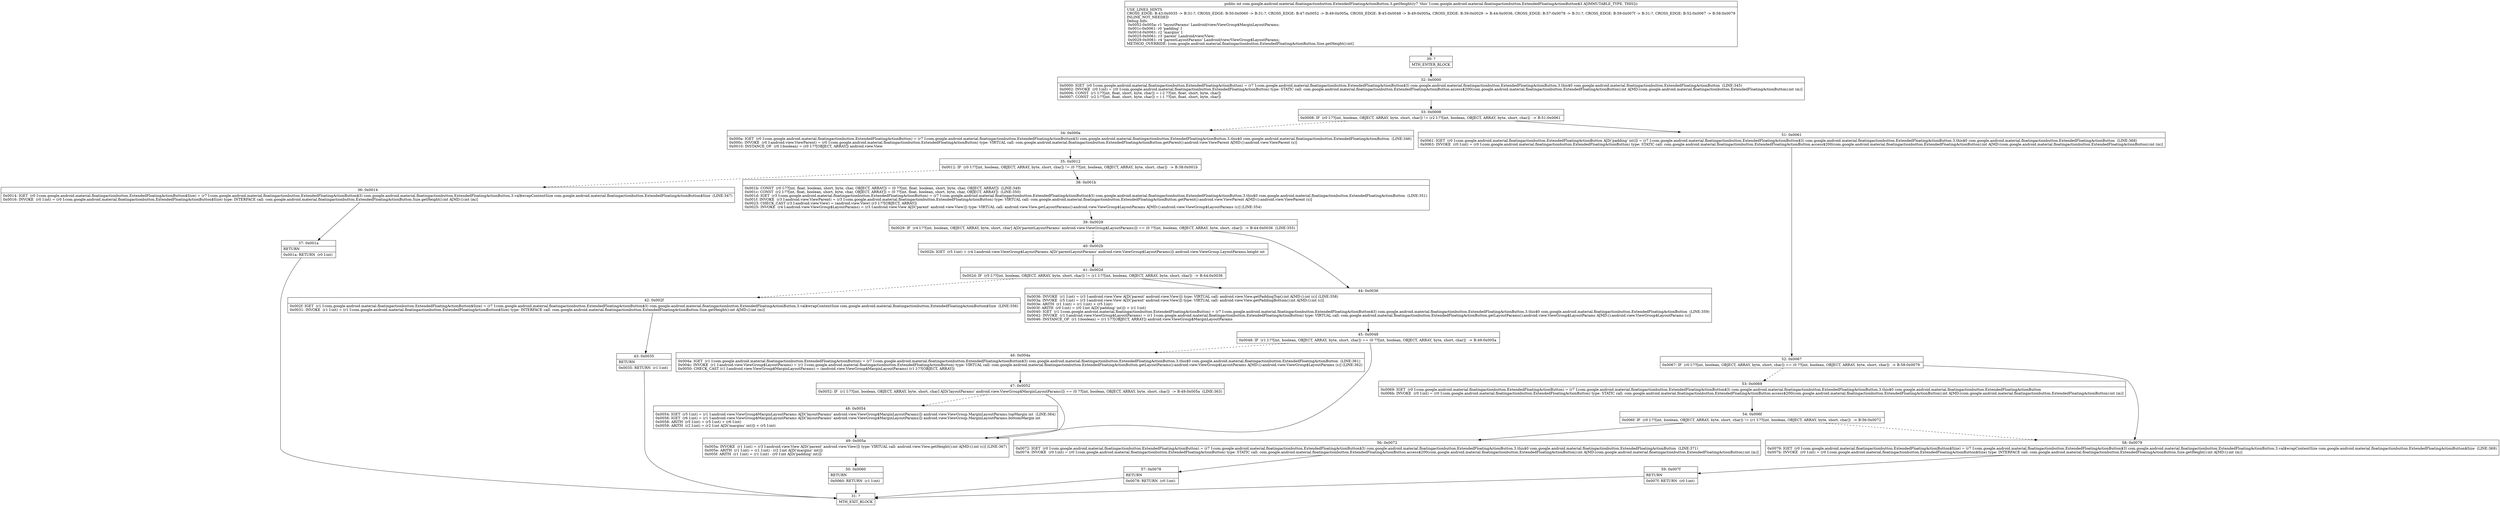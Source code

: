 digraph "CFG forcom.google.android.material.floatingactionbutton.ExtendedFloatingActionButton.3.getHeight()I" {
Node_30 [shape=record,label="{30\:\ ?|MTH_ENTER_BLOCK\l}"];
Node_32 [shape=record,label="{32\:\ 0x0000|0x0000: IGET  (r0 I:com.google.android.material.floatingactionbutton.ExtendedFloatingActionButton) = (r7 I:com.google.android.material.floatingactionbutton.ExtendedFloatingActionButton$3) com.google.android.material.floatingactionbutton.ExtendedFloatingActionButton.3.this$0 com.google.android.material.floatingactionbutton.ExtendedFloatingActionButton  (LINE:345)\l0x0002: INVOKE  (r0 I:int) = (r0 I:com.google.android.material.floatingactionbutton.ExtendedFloatingActionButton) type: STATIC call: com.google.android.material.floatingactionbutton.ExtendedFloatingActionButton.access$200(com.google.android.material.floatingactionbutton.ExtendedFloatingActionButton):int A[MD:(com.google.android.material.floatingactionbutton.ExtendedFloatingActionButton):int (m)]\l0x0006: CONST  (r1 I:??[int, float, short, byte, char]) = (\-2 ??[int, float, short, byte, char]) \l0x0007: CONST  (r2 I:??[int, float, short, byte, char]) = (\-1 ??[int, float, short, byte, char]) \l}"];
Node_33 [shape=record,label="{33\:\ 0x0008|0x0008: IF  (r0 I:??[int, boolean, OBJECT, ARRAY, byte, short, char]) != (r2 I:??[int, boolean, OBJECT, ARRAY, byte, short, char])  \-\> B:51:0x0061 \l}"];
Node_34 [shape=record,label="{34\:\ 0x000a|0x000a: IGET  (r0 I:com.google.android.material.floatingactionbutton.ExtendedFloatingActionButton) = (r7 I:com.google.android.material.floatingactionbutton.ExtendedFloatingActionButton$3) com.google.android.material.floatingactionbutton.ExtendedFloatingActionButton.3.this$0 com.google.android.material.floatingactionbutton.ExtendedFloatingActionButton  (LINE:346)\l0x000c: INVOKE  (r0 I:android.view.ViewParent) = (r0 I:com.google.android.material.floatingactionbutton.ExtendedFloatingActionButton) type: VIRTUAL call: com.google.android.material.floatingactionbutton.ExtendedFloatingActionButton.getParent():android.view.ViewParent A[MD:():android.view.ViewParent (s)]\l0x0010: INSTANCE_OF  (r0 I:boolean) = (r0 I:??[OBJECT, ARRAY]) android.view.View \l}"];
Node_35 [shape=record,label="{35\:\ 0x0012|0x0012: IF  (r0 I:??[int, boolean, OBJECT, ARRAY, byte, short, char]) != (0 ??[int, boolean, OBJECT, ARRAY, byte, short, char])  \-\> B:38:0x001b \l}"];
Node_36 [shape=record,label="{36\:\ 0x0014|0x0014: IGET  (r0 I:com.google.android.material.floatingactionbutton.ExtendedFloatingActionButton$Size) = (r7 I:com.google.android.material.floatingactionbutton.ExtendedFloatingActionButton$3) com.google.android.material.floatingactionbutton.ExtendedFloatingActionButton.3.val$wrapContentSize com.google.android.material.floatingactionbutton.ExtendedFloatingActionButton$Size  (LINE:347)\l0x0016: INVOKE  (r0 I:int) = (r0 I:com.google.android.material.floatingactionbutton.ExtendedFloatingActionButton$Size) type: INTERFACE call: com.google.android.material.floatingactionbutton.ExtendedFloatingActionButton.Size.getHeight():int A[MD:():int (m)]\l}"];
Node_37 [shape=record,label="{37\:\ 0x001a|RETURN\l|0x001a: RETURN  (r0 I:int) \l}"];
Node_31 [shape=record,label="{31\:\ ?|MTH_EXIT_BLOCK\l}"];
Node_38 [shape=record,label="{38\:\ 0x001b|0x001b: CONST  (r0 I:??[int, float, boolean, short, byte, char, OBJECT, ARRAY]) = (0 ??[int, float, boolean, short, byte, char, OBJECT, ARRAY])  (LINE:349)\l0x001c: CONST  (r2 I:??[int, float, boolean, short, byte, char, OBJECT, ARRAY]) = (0 ??[int, float, boolean, short, byte, char, OBJECT, ARRAY])  (LINE:350)\l0x001d: IGET  (r3 I:com.google.android.material.floatingactionbutton.ExtendedFloatingActionButton) = (r7 I:com.google.android.material.floatingactionbutton.ExtendedFloatingActionButton$3) com.google.android.material.floatingactionbutton.ExtendedFloatingActionButton.3.this$0 com.google.android.material.floatingactionbutton.ExtendedFloatingActionButton  (LINE:351)\l0x001f: INVOKE  (r3 I:android.view.ViewParent) = (r3 I:com.google.android.material.floatingactionbutton.ExtendedFloatingActionButton) type: VIRTUAL call: com.google.android.material.floatingactionbutton.ExtendedFloatingActionButton.getParent():android.view.ViewParent A[MD:():android.view.ViewParent (s)]\l0x0023: CHECK_CAST (r3 I:android.view.View) = (android.view.View) (r3 I:??[OBJECT, ARRAY]) \l0x0025: INVOKE  (r4 I:android.view.ViewGroup$LayoutParams) = (r3 I:android.view.View A[D('parent' android.view.View)]) type: VIRTUAL call: android.view.View.getLayoutParams():android.view.ViewGroup$LayoutParams A[MD:():android.view.ViewGroup$LayoutParams (c)] (LINE:354)\l}"];
Node_39 [shape=record,label="{39\:\ 0x0029|0x0029: IF  (r4 I:??[int, boolean, OBJECT, ARRAY, byte, short, char] A[D('parentLayoutParams' android.view.ViewGroup$LayoutParams)]) == (0 ??[int, boolean, OBJECT, ARRAY, byte, short, char])  \-\> B:44:0x0036  (LINE:355)\l}"];
Node_40 [shape=record,label="{40\:\ 0x002b|0x002b: IGET  (r5 I:int) = (r4 I:android.view.ViewGroup$LayoutParams A[D('parentLayoutParams' android.view.ViewGroup$LayoutParams)]) android.view.ViewGroup.LayoutParams.height int \l}"];
Node_41 [shape=record,label="{41\:\ 0x002d|0x002d: IF  (r5 I:??[int, boolean, OBJECT, ARRAY, byte, short, char]) != (r1 I:??[int, boolean, OBJECT, ARRAY, byte, short, char])  \-\> B:44:0x0036 \l}"];
Node_42 [shape=record,label="{42\:\ 0x002f|0x002f: IGET  (r1 I:com.google.android.material.floatingactionbutton.ExtendedFloatingActionButton$Size) = (r7 I:com.google.android.material.floatingactionbutton.ExtendedFloatingActionButton$3) com.google.android.material.floatingactionbutton.ExtendedFloatingActionButton.3.val$wrapContentSize com.google.android.material.floatingactionbutton.ExtendedFloatingActionButton$Size  (LINE:356)\l0x0031: INVOKE  (r1 I:int) = (r1 I:com.google.android.material.floatingactionbutton.ExtendedFloatingActionButton$Size) type: INTERFACE call: com.google.android.material.floatingactionbutton.ExtendedFloatingActionButton.Size.getHeight():int A[MD:():int (m)]\l}"];
Node_43 [shape=record,label="{43\:\ 0x0035|RETURN\l|0x0035: RETURN  (r1 I:int) \l}"];
Node_44 [shape=record,label="{44\:\ 0x0036|0x0036: INVOKE  (r1 I:int) = (r3 I:android.view.View A[D('parent' android.view.View)]) type: VIRTUAL call: android.view.View.getPaddingTop():int A[MD:():int (c)] (LINE:358)\l0x003a: INVOKE  (r5 I:int) = (r3 I:android.view.View A[D('parent' android.view.View)]) type: VIRTUAL call: android.view.View.getPaddingBottom():int A[MD:():int (c)]\l0x003e: ARITH  (r1 I:int) = (r1 I:int) + (r5 I:int) \l0x003f: ARITH  (r0 I:int) = (r0 I:int A[D('padding' int)]) + (r1 I:int) \l0x0040: IGET  (r1 I:com.google.android.material.floatingactionbutton.ExtendedFloatingActionButton) = (r7 I:com.google.android.material.floatingactionbutton.ExtendedFloatingActionButton$3) com.google.android.material.floatingactionbutton.ExtendedFloatingActionButton.3.this$0 com.google.android.material.floatingactionbutton.ExtendedFloatingActionButton  (LINE:359)\l0x0042: INVOKE  (r1 I:android.view.ViewGroup$LayoutParams) = (r1 I:com.google.android.material.floatingactionbutton.ExtendedFloatingActionButton) type: VIRTUAL call: com.google.android.material.floatingactionbutton.ExtendedFloatingActionButton.getLayoutParams():android.view.ViewGroup$LayoutParams A[MD:():android.view.ViewGroup$LayoutParams (s)]\l0x0046: INSTANCE_OF  (r1 I:boolean) = (r1 I:??[OBJECT, ARRAY]) android.view.ViewGroup$MarginLayoutParams \l}"];
Node_45 [shape=record,label="{45\:\ 0x0048|0x0048: IF  (r1 I:??[int, boolean, OBJECT, ARRAY, byte, short, char]) == (0 ??[int, boolean, OBJECT, ARRAY, byte, short, char])  \-\> B:49:0x005a \l}"];
Node_46 [shape=record,label="{46\:\ 0x004a|0x004a: IGET  (r1 I:com.google.android.material.floatingactionbutton.ExtendedFloatingActionButton) = (r7 I:com.google.android.material.floatingactionbutton.ExtendedFloatingActionButton$3) com.google.android.material.floatingactionbutton.ExtendedFloatingActionButton.3.this$0 com.google.android.material.floatingactionbutton.ExtendedFloatingActionButton  (LINE:361)\l0x004c: INVOKE  (r1 I:android.view.ViewGroup$LayoutParams) = (r1 I:com.google.android.material.floatingactionbutton.ExtendedFloatingActionButton) type: VIRTUAL call: com.google.android.material.floatingactionbutton.ExtendedFloatingActionButton.getLayoutParams():android.view.ViewGroup$LayoutParams A[MD:():android.view.ViewGroup$LayoutParams (s)] (LINE:362)\l0x0050: CHECK_CAST (r1 I:android.view.ViewGroup$MarginLayoutParams) = (android.view.ViewGroup$MarginLayoutParams) (r1 I:??[OBJECT, ARRAY]) \l}"];
Node_47 [shape=record,label="{47\:\ 0x0052|0x0052: IF  (r1 I:??[int, boolean, OBJECT, ARRAY, byte, short, char] A[D('layoutParams' android.view.ViewGroup$MarginLayoutParams)]) == (0 ??[int, boolean, OBJECT, ARRAY, byte, short, char])  \-\> B:49:0x005a  (LINE:363)\l}"];
Node_48 [shape=record,label="{48\:\ 0x0054|0x0054: IGET  (r5 I:int) = (r1 I:android.view.ViewGroup$MarginLayoutParams A[D('layoutParams' android.view.ViewGroup$MarginLayoutParams)]) android.view.ViewGroup.MarginLayoutParams.topMargin int  (LINE:364)\l0x0056: IGET  (r6 I:int) = (r1 I:android.view.ViewGroup$MarginLayoutParams A[D('layoutParams' android.view.ViewGroup$MarginLayoutParams)]) android.view.ViewGroup.MarginLayoutParams.bottomMargin int \l0x0058: ARITH  (r5 I:int) = (r5 I:int) + (r6 I:int) \l0x0059: ARITH  (r2 I:int) = (r2 I:int A[D('margins' int)]) + (r5 I:int) \l}"];
Node_49 [shape=record,label="{49\:\ 0x005a|0x005a: INVOKE  (r1 I:int) = (r3 I:android.view.View A[D('parent' android.view.View)]) type: VIRTUAL call: android.view.View.getHeight():int A[MD:():int (c)] (LINE:367)\l0x005e: ARITH  (r1 I:int) = (r1 I:int) \- (r2 I:int A[D('margins' int)]) \l0x005f: ARITH  (r1 I:int) = (r1 I:int) \- (r0 I:int A[D('padding' int)]) \l}"];
Node_50 [shape=record,label="{50\:\ 0x0060|RETURN\l|0x0060: RETURN  (r1 I:int) \l}"];
Node_51 [shape=record,label="{51\:\ 0x0061|0x0061: IGET  (r0 I:com.google.android.material.floatingactionbutton.ExtendedFloatingActionButton A[D('padding' int)]) = (r7 I:com.google.android.material.floatingactionbutton.ExtendedFloatingActionButton$3) com.google.android.material.floatingactionbutton.ExtendedFloatingActionButton.3.this$0 com.google.android.material.floatingactionbutton.ExtendedFloatingActionButton  (LINE:368)\l0x0063: INVOKE  (r0 I:int) = (r0 I:com.google.android.material.floatingactionbutton.ExtendedFloatingActionButton) type: STATIC call: com.google.android.material.floatingactionbutton.ExtendedFloatingActionButton.access$200(com.google.android.material.floatingactionbutton.ExtendedFloatingActionButton):int A[MD:(com.google.android.material.floatingactionbutton.ExtendedFloatingActionButton):int (m)]\l}"];
Node_52 [shape=record,label="{52\:\ 0x0067|0x0067: IF  (r0 I:??[int, boolean, OBJECT, ARRAY, byte, short, char]) == (0 ??[int, boolean, OBJECT, ARRAY, byte, short, char])  \-\> B:58:0x0079 \l}"];
Node_53 [shape=record,label="{53\:\ 0x0069|0x0069: IGET  (r0 I:com.google.android.material.floatingactionbutton.ExtendedFloatingActionButton) = (r7 I:com.google.android.material.floatingactionbutton.ExtendedFloatingActionButton$3) com.google.android.material.floatingactionbutton.ExtendedFloatingActionButton.3.this$0 com.google.android.material.floatingactionbutton.ExtendedFloatingActionButton \l0x006b: INVOKE  (r0 I:int) = (r0 I:com.google.android.material.floatingactionbutton.ExtendedFloatingActionButton) type: STATIC call: com.google.android.material.floatingactionbutton.ExtendedFloatingActionButton.access$200(com.google.android.material.floatingactionbutton.ExtendedFloatingActionButton):int A[MD:(com.google.android.material.floatingactionbutton.ExtendedFloatingActionButton):int (m)]\l}"];
Node_54 [shape=record,label="{54\:\ 0x006f|0x006f: IF  (r0 I:??[int, boolean, OBJECT, ARRAY, byte, short, char]) != (r1 I:??[int, boolean, OBJECT, ARRAY, byte, short, char])  \-\> B:56:0x0072 \l}"];
Node_56 [shape=record,label="{56\:\ 0x0072|0x0072: IGET  (r0 I:com.google.android.material.floatingactionbutton.ExtendedFloatingActionButton) = (r7 I:com.google.android.material.floatingactionbutton.ExtendedFloatingActionButton$3) com.google.android.material.floatingactionbutton.ExtendedFloatingActionButton.3.this$0 com.google.android.material.floatingactionbutton.ExtendedFloatingActionButton  (LINE:371)\l0x0074: INVOKE  (r0 I:int) = (r0 I:com.google.android.material.floatingactionbutton.ExtendedFloatingActionButton) type: STATIC call: com.google.android.material.floatingactionbutton.ExtendedFloatingActionButton.access$200(com.google.android.material.floatingactionbutton.ExtendedFloatingActionButton):int A[MD:(com.google.android.material.floatingactionbutton.ExtendedFloatingActionButton):int (m)]\l}"];
Node_57 [shape=record,label="{57\:\ 0x0078|RETURN\l|0x0078: RETURN  (r0 I:int) \l}"];
Node_58 [shape=record,label="{58\:\ 0x0079|0x0079: IGET  (r0 I:com.google.android.material.floatingactionbutton.ExtendedFloatingActionButton$Size) = (r7 I:com.google.android.material.floatingactionbutton.ExtendedFloatingActionButton$3) com.google.android.material.floatingactionbutton.ExtendedFloatingActionButton.3.val$wrapContentSize com.google.android.material.floatingactionbutton.ExtendedFloatingActionButton$Size  (LINE:369)\l0x007b: INVOKE  (r0 I:int) = (r0 I:com.google.android.material.floatingactionbutton.ExtendedFloatingActionButton$Size) type: INTERFACE call: com.google.android.material.floatingactionbutton.ExtendedFloatingActionButton.Size.getHeight():int A[MD:():int (m)]\l}"];
Node_59 [shape=record,label="{59\:\ 0x007f|RETURN\l|0x007f: RETURN  (r0 I:int) \l}"];
MethodNode[shape=record,label="{public int com.google.android.material.floatingactionbutton.ExtendedFloatingActionButton.3.getHeight((r7 'this' I:com.google.android.material.floatingactionbutton.ExtendedFloatingActionButton$3 A[IMMUTABLE_TYPE, THIS]))  | USE_LINES_HINTS\lCROSS_EDGE: B:43:0x0035 \-\> B:31:?, CROSS_EDGE: B:50:0x0060 \-\> B:31:?, CROSS_EDGE: B:47:0x0052 \-\> B:49:0x005a, CROSS_EDGE: B:45:0x0048 \-\> B:49:0x005a, CROSS_EDGE: B:39:0x0029 \-\> B:44:0x0036, CROSS_EDGE: B:57:0x0078 \-\> B:31:?, CROSS_EDGE: B:59:0x007f \-\> B:31:?, CROSS_EDGE: B:52:0x0067 \-\> B:58:0x0079\lINLINE_NOT_NEEDED\lDebug Info:\l  0x0052\-0x005a: r1 'layoutParams' Landroid\/view\/ViewGroup$MarginLayoutParams;\l  0x001c\-0x0061: r0 'padding' I\l  0x001d\-0x0061: r2 'margins' I\l  0x0025\-0x0061: r3 'parent' Landroid\/view\/View;\l  0x0029\-0x0061: r4 'parentLayoutParams' Landroid\/view\/ViewGroup$LayoutParams;\lMETHOD_OVERRIDE: [com.google.android.material.floatingactionbutton.ExtendedFloatingActionButton.Size.getHeight():int]\l}"];
MethodNode -> Node_30;Node_30 -> Node_32;
Node_32 -> Node_33;
Node_33 -> Node_34[style=dashed];
Node_33 -> Node_51;
Node_34 -> Node_35;
Node_35 -> Node_36[style=dashed];
Node_35 -> Node_38;
Node_36 -> Node_37;
Node_37 -> Node_31;
Node_38 -> Node_39;
Node_39 -> Node_40[style=dashed];
Node_39 -> Node_44;
Node_40 -> Node_41;
Node_41 -> Node_42[style=dashed];
Node_41 -> Node_44;
Node_42 -> Node_43;
Node_43 -> Node_31;
Node_44 -> Node_45;
Node_45 -> Node_46[style=dashed];
Node_45 -> Node_49;
Node_46 -> Node_47;
Node_47 -> Node_48[style=dashed];
Node_47 -> Node_49;
Node_48 -> Node_49;
Node_49 -> Node_50;
Node_50 -> Node_31;
Node_51 -> Node_52;
Node_52 -> Node_53[style=dashed];
Node_52 -> Node_58;
Node_53 -> Node_54;
Node_54 -> Node_56;
Node_54 -> Node_58[style=dashed];
Node_56 -> Node_57;
Node_57 -> Node_31;
Node_58 -> Node_59;
Node_59 -> Node_31;
}

